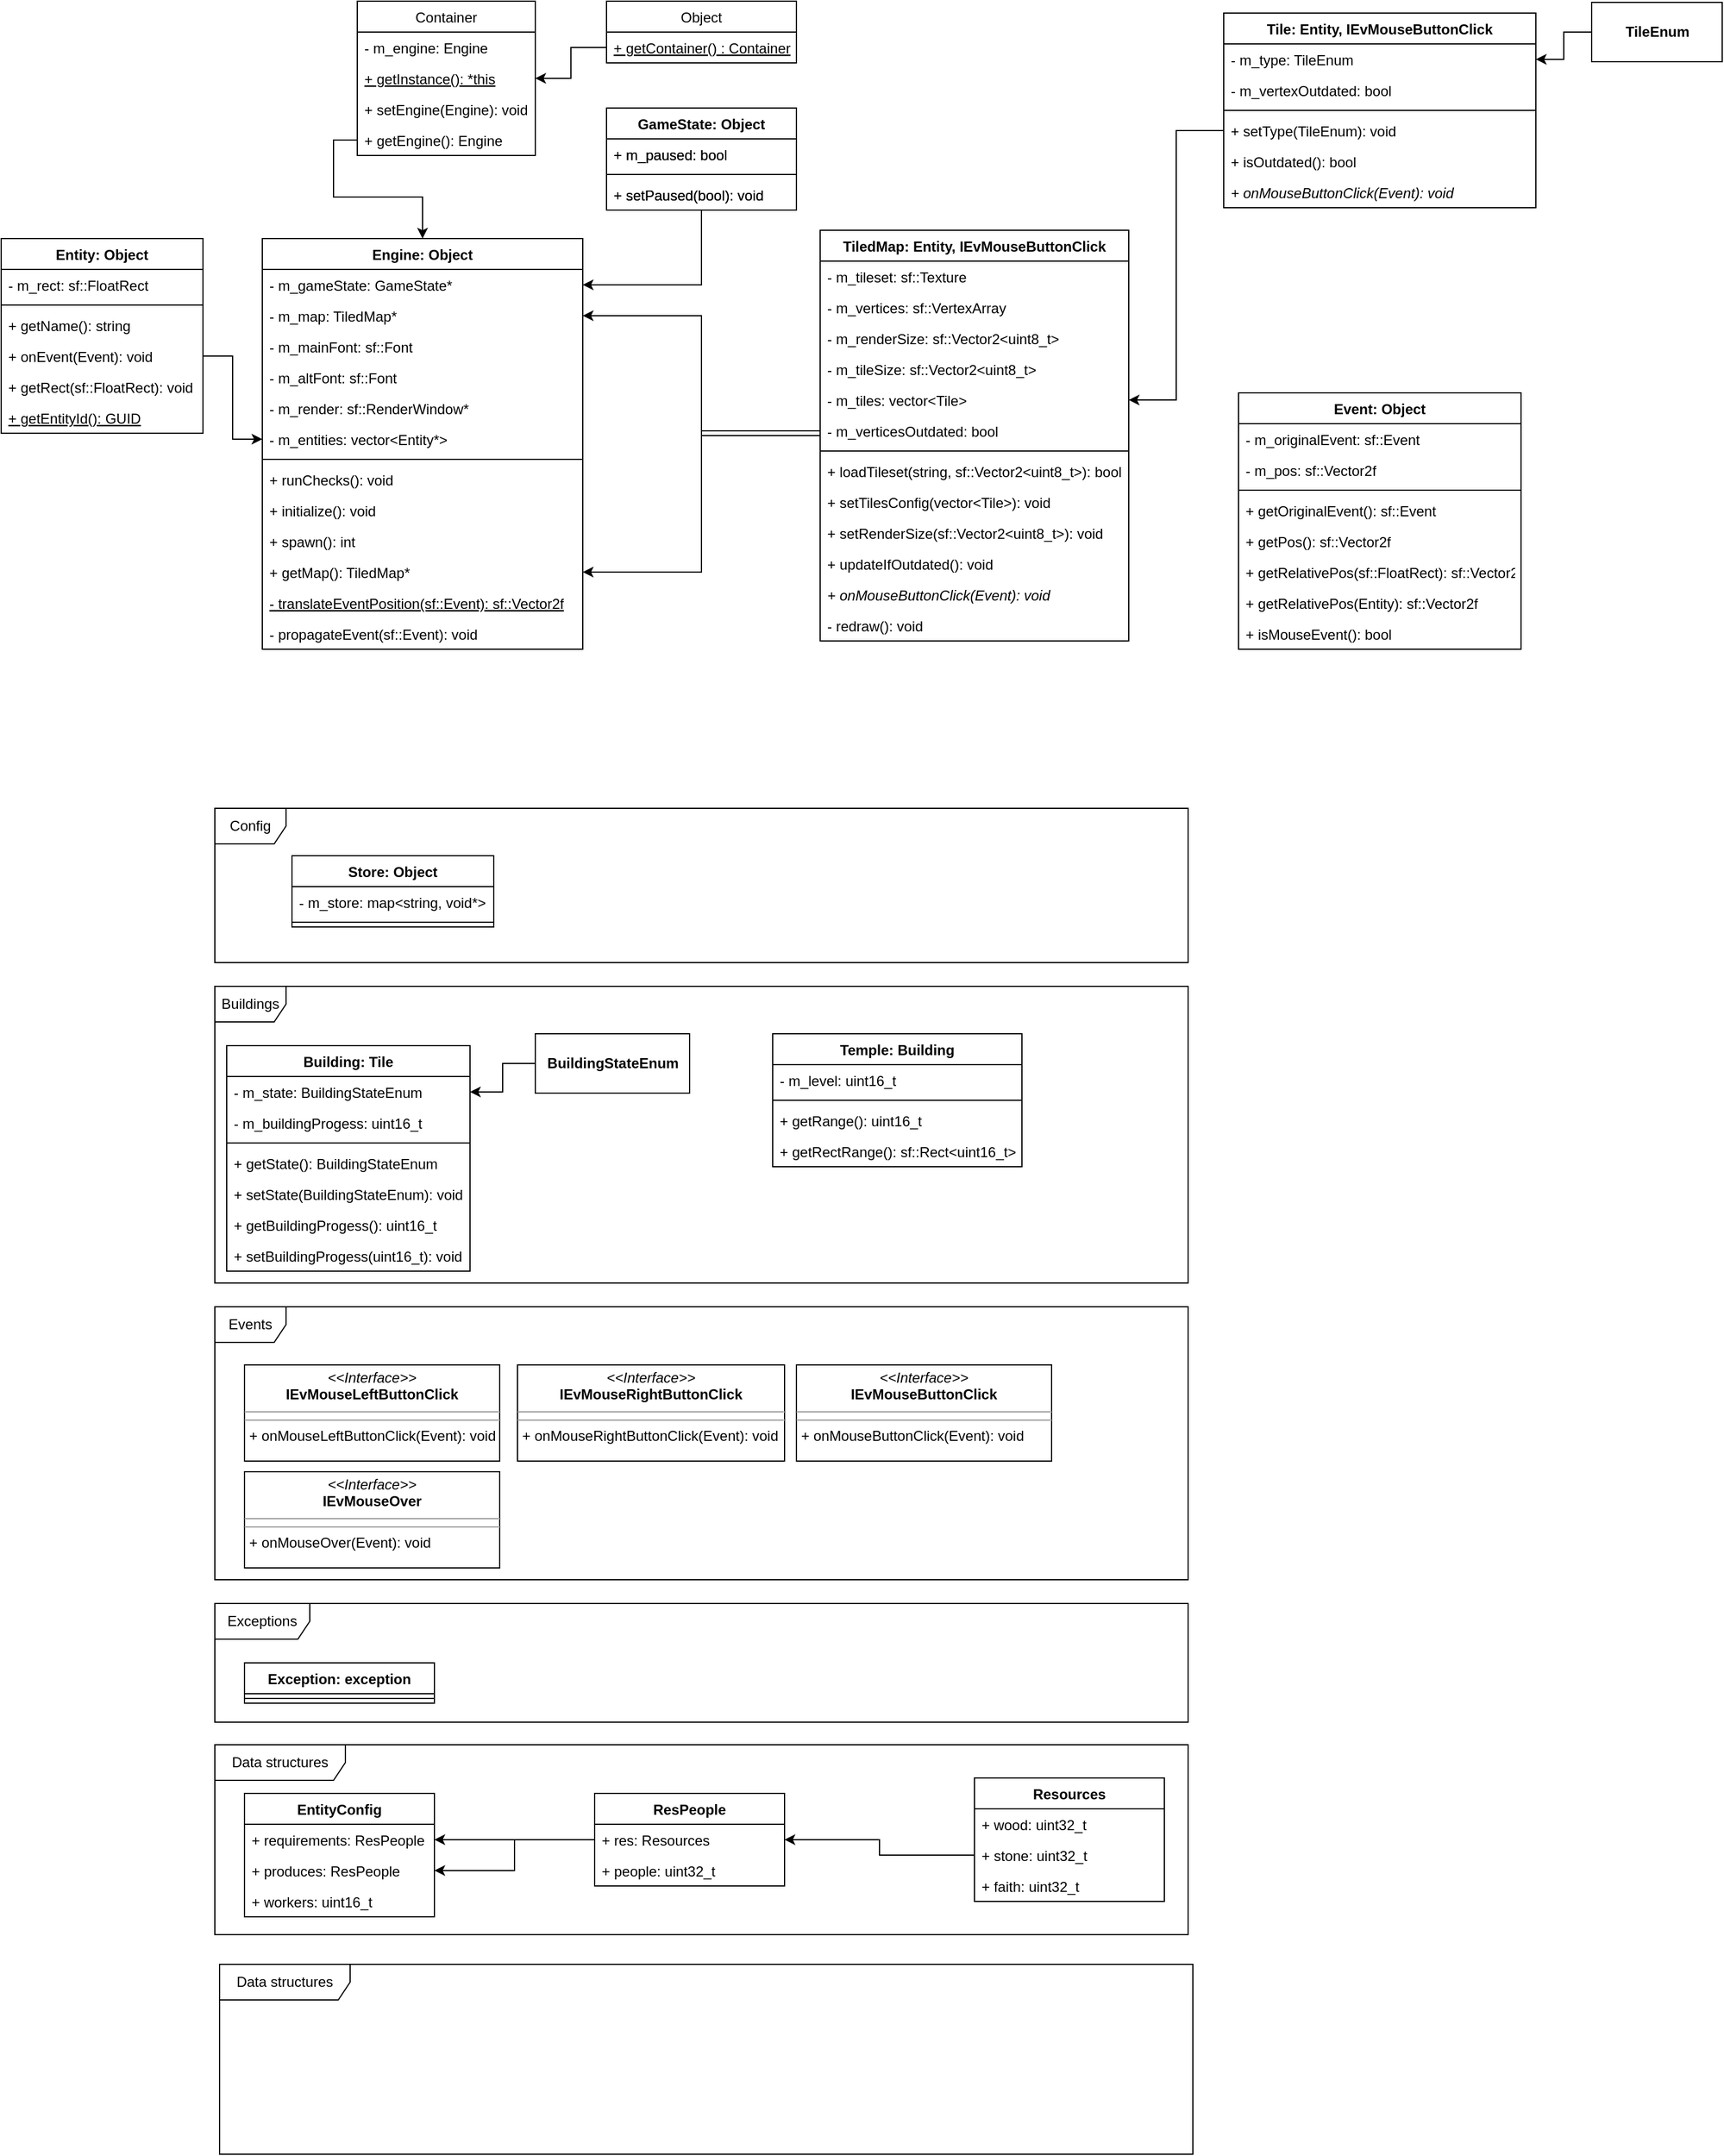 <mxfile version="13.0.1" type="github">
  <diagram id="be68WJlmNhID2xN9GZZJ" name="Page-1">
    <mxGraphModel dx="1832" dy="575" grid="1" gridSize="10" guides="1" tooltips="1" connect="1" arrows="1" fold="1" page="1" pageScale="1" pageWidth="827" pageHeight="1169" math="0" shadow="0">
      <root>
        <mxCell id="QJHLIfY952PUfhF2oaxG-0" />
        <mxCell id="QJHLIfY952PUfhF2oaxG-1" parent="QJHLIfY952PUfhF2oaxG-0" />
        <mxCell id="mEMcGIEEyHtBo-22ZitF-0" value="Object" style="swimlane;fontStyle=0;childLayout=stackLayout;horizontal=1;startSize=26;fillColor=none;horizontalStack=0;resizeParent=1;resizeParentMax=0;resizeLast=0;collapsible=1;marginBottom=0;" vertex="1" parent="QJHLIfY952PUfhF2oaxG-1">
          <mxGeometry x="330" y="20" width="160" height="52" as="geometry" />
        </mxCell>
        <mxCell id="mEMcGIEEyHtBo-22ZitF-1" value="+ getContainer() : Container" style="text;strokeColor=none;fillColor=none;align=left;verticalAlign=top;spacingLeft=4;spacingRight=4;overflow=hidden;rotatable=0;points=[[0,0.5],[1,0.5]];portConstraint=eastwest;fontStyle=4" vertex="1" parent="mEMcGIEEyHtBo-22ZitF-0">
          <mxGeometry y="26" width="160" height="26" as="geometry" />
        </mxCell>
        <mxCell id="mEMcGIEEyHtBo-22ZitF-5" value="Container" style="swimlane;fontStyle=0;childLayout=stackLayout;horizontal=1;startSize=26;fillColor=none;horizontalStack=0;resizeParent=1;resizeParentMax=0;resizeLast=0;collapsible=1;marginBottom=0;" vertex="1" parent="QJHLIfY952PUfhF2oaxG-1">
          <mxGeometry x="120" y="20" width="150" height="130" as="geometry" />
        </mxCell>
        <mxCell id="mEMcGIEEyHtBo-22ZitF-8" value="- m_engine: Engine" style="text;strokeColor=none;fillColor=none;align=left;verticalAlign=top;spacingLeft=4;spacingRight=4;overflow=hidden;rotatable=0;points=[[0,0.5],[1,0.5]];portConstraint=eastwest;" vertex="1" parent="mEMcGIEEyHtBo-22ZitF-5">
          <mxGeometry y="26" width="150" height="26" as="geometry" />
        </mxCell>
        <mxCell id="mEMcGIEEyHtBo-22ZitF-6" value="+ getInstance(): *this" style="text;strokeColor=none;fillColor=none;align=left;verticalAlign=top;spacingLeft=4;spacingRight=4;overflow=hidden;rotatable=0;points=[[0,0.5],[1,0.5]];portConstraint=eastwest;fontStyle=4" vertex="1" parent="mEMcGIEEyHtBo-22ZitF-5">
          <mxGeometry y="52" width="150" height="26" as="geometry" />
        </mxCell>
        <mxCell id="mEMcGIEEyHtBo-22ZitF-11" value="+ setEngine(Engine): void" style="text;strokeColor=none;fillColor=none;align=left;verticalAlign=top;spacingLeft=4;spacingRight=4;overflow=hidden;rotatable=0;points=[[0,0.5],[1,0.5]];portConstraint=eastwest;" vertex="1" parent="mEMcGIEEyHtBo-22ZitF-5">
          <mxGeometry y="78" width="150" height="26" as="geometry" />
        </mxCell>
        <mxCell id="mEMcGIEEyHtBo-22ZitF-12" value="+ getEngine(): Engine" style="text;strokeColor=none;fillColor=none;align=left;verticalAlign=top;spacingLeft=4;spacingRight=4;overflow=hidden;rotatable=0;points=[[0,0.5],[1,0.5]];portConstraint=eastwest;" vertex="1" parent="mEMcGIEEyHtBo-22ZitF-5">
          <mxGeometry y="104" width="150" height="26" as="geometry" />
        </mxCell>
        <mxCell id="mEMcGIEEyHtBo-22ZitF-15" style="edgeStyle=orthogonalEdgeStyle;rounded=0;orthogonalLoop=1;jettySize=auto;html=1;" edge="1" parent="QJHLIfY952PUfhF2oaxG-1" source="mEMcGIEEyHtBo-22ZitF-1" target="mEMcGIEEyHtBo-22ZitF-5">
          <mxGeometry relative="1" as="geometry" />
        </mxCell>
        <mxCell id="mEMcGIEEyHtBo-22ZitF-20" value="Engine: Object&#xa;" style="swimlane;fontStyle=1;align=center;verticalAlign=top;childLayout=stackLayout;horizontal=1;startSize=26;horizontalStack=0;resizeParent=1;resizeParentMax=0;resizeLast=0;collapsible=1;marginBottom=0;" vertex="1" parent="QJHLIfY952PUfhF2oaxG-1">
          <mxGeometry x="40" y="220" width="270" height="346" as="geometry">
            <mxRectangle x="40" y="220" width="120" height="26" as="alternateBounds" />
          </mxGeometry>
        </mxCell>
        <mxCell id="mEMcGIEEyHtBo-22ZitF-21" value="- m_gameState: GameState*" style="text;strokeColor=none;fillColor=none;align=left;verticalAlign=top;spacingLeft=4;spacingRight=4;overflow=hidden;rotatable=0;points=[[0,0.5],[1,0.5]];portConstraint=eastwest;" vertex="1" parent="mEMcGIEEyHtBo-22ZitF-20">
          <mxGeometry y="26" width="270" height="26" as="geometry" />
        </mxCell>
        <mxCell id="mEMcGIEEyHtBo-22ZitF-24" value="- m_map: TiledMap*" style="text;strokeColor=none;fillColor=none;align=left;verticalAlign=top;spacingLeft=4;spacingRight=4;overflow=hidden;rotatable=0;points=[[0,0.5],[1,0.5]];portConstraint=eastwest;" vertex="1" parent="mEMcGIEEyHtBo-22ZitF-20">
          <mxGeometry y="52" width="270" height="26" as="geometry" />
        </mxCell>
        <mxCell id="mEMcGIEEyHtBo-22ZitF-25" value="- m_mainFont: sf::Font" style="text;strokeColor=none;fillColor=none;align=left;verticalAlign=top;spacingLeft=4;spacingRight=4;overflow=hidden;rotatable=0;points=[[0,0.5],[1,0.5]];portConstraint=eastwest;" vertex="1" parent="mEMcGIEEyHtBo-22ZitF-20">
          <mxGeometry y="78" width="270" height="26" as="geometry" />
        </mxCell>
        <mxCell id="mEMcGIEEyHtBo-22ZitF-27" value="- m_altFont: sf::Font" style="text;strokeColor=none;fillColor=none;align=left;verticalAlign=top;spacingLeft=4;spacingRight=4;overflow=hidden;rotatable=0;points=[[0,0.5],[1,0.5]];portConstraint=eastwest;" vertex="1" parent="mEMcGIEEyHtBo-22ZitF-20">
          <mxGeometry y="104" width="270" height="26" as="geometry" />
        </mxCell>
        <mxCell id="mEMcGIEEyHtBo-22ZitF-26" value="- m_render: sf::RenderWindow*" style="text;strokeColor=none;fillColor=none;align=left;verticalAlign=top;spacingLeft=4;spacingRight=4;overflow=hidden;rotatable=0;points=[[0,0.5],[1,0.5]];portConstraint=eastwest;" vertex="1" parent="mEMcGIEEyHtBo-22ZitF-20">
          <mxGeometry y="130" width="270" height="26" as="geometry" />
        </mxCell>
        <mxCell id="mEMcGIEEyHtBo-22ZitF-28" value="- m_entities: vector&lt;Entity*&gt;" style="text;strokeColor=none;fillColor=none;align=left;verticalAlign=top;spacingLeft=4;spacingRight=4;overflow=hidden;rotatable=0;points=[[0,0.5],[1,0.5]];portConstraint=eastwest;" vertex="1" parent="mEMcGIEEyHtBo-22ZitF-20">
          <mxGeometry y="156" width="270" height="26" as="geometry" />
        </mxCell>
        <mxCell id="mEMcGIEEyHtBo-22ZitF-22" value="" style="line;strokeWidth=1;fillColor=none;align=left;verticalAlign=middle;spacingTop=-1;spacingLeft=3;spacingRight=3;rotatable=0;labelPosition=right;points=[];portConstraint=eastwest;" vertex="1" parent="mEMcGIEEyHtBo-22ZitF-20">
          <mxGeometry y="182" width="270" height="8" as="geometry" />
        </mxCell>
        <mxCell id="mEMcGIEEyHtBo-22ZitF-23" value="+ runChecks(): void" style="text;strokeColor=none;fillColor=none;align=left;verticalAlign=top;spacingLeft=4;spacingRight=4;overflow=hidden;rotatable=0;points=[[0,0.5],[1,0.5]];portConstraint=eastwest;" vertex="1" parent="mEMcGIEEyHtBo-22ZitF-20">
          <mxGeometry y="190" width="270" height="26" as="geometry" />
        </mxCell>
        <mxCell id="mEMcGIEEyHtBo-22ZitF-29" value="+ initialize(): void" style="text;strokeColor=none;fillColor=none;align=left;verticalAlign=top;spacingLeft=4;spacingRight=4;overflow=hidden;rotatable=0;points=[[0,0.5],[1,0.5]];portConstraint=eastwest;" vertex="1" parent="mEMcGIEEyHtBo-22ZitF-20">
          <mxGeometry y="216" width="270" height="26" as="geometry" />
        </mxCell>
        <mxCell id="mEMcGIEEyHtBo-22ZitF-30" value="+ spawn(): int" style="text;strokeColor=none;fillColor=none;align=left;verticalAlign=top;spacingLeft=4;spacingRight=4;overflow=hidden;rotatable=0;points=[[0,0.5],[1,0.5]];portConstraint=eastwest;" vertex="1" parent="mEMcGIEEyHtBo-22ZitF-20">
          <mxGeometry y="242" width="270" height="26" as="geometry" />
        </mxCell>
        <mxCell id="mEMcGIEEyHtBo-22ZitF-31" value="+ getMap(): TiledMap*" style="text;strokeColor=none;fillColor=none;align=left;verticalAlign=top;spacingLeft=4;spacingRight=4;overflow=hidden;rotatable=0;points=[[0,0.5],[1,0.5]];portConstraint=eastwest;" vertex="1" parent="mEMcGIEEyHtBo-22ZitF-20">
          <mxGeometry y="268" width="270" height="26" as="geometry" />
        </mxCell>
        <mxCell id="mEMcGIEEyHtBo-22ZitF-33" value="- translateEventPosition(sf::Event): sf::Vector2f" style="text;strokeColor=none;fillColor=none;align=left;verticalAlign=top;spacingLeft=4;spacingRight=4;overflow=hidden;rotatable=0;points=[[0,0.5],[1,0.5]];portConstraint=eastwest;fontStyle=4" vertex="1" parent="mEMcGIEEyHtBo-22ZitF-20">
          <mxGeometry y="294" width="270" height="26" as="geometry" />
        </mxCell>
        <mxCell id="mEMcGIEEyHtBo-22ZitF-32" value="- propagateEvent(sf::Event): void" style="text;strokeColor=none;fillColor=none;align=left;verticalAlign=top;spacingLeft=4;spacingRight=4;overflow=hidden;rotatable=0;points=[[0,0.5],[1,0.5]];portConstraint=eastwest;" vertex="1" parent="mEMcGIEEyHtBo-22ZitF-20">
          <mxGeometry y="320" width="270" height="26" as="geometry" />
        </mxCell>
        <mxCell id="mEMcGIEEyHtBo-22ZitF-35" style="edgeStyle=orthogonalEdgeStyle;rounded=0;orthogonalLoop=1;jettySize=auto;html=1;" edge="1" parent="QJHLIfY952PUfhF2oaxG-1" source="mEMcGIEEyHtBo-22ZitF-12" target="mEMcGIEEyHtBo-22ZitF-20">
          <mxGeometry relative="1" as="geometry" />
        </mxCell>
        <mxCell id="mEMcGIEEyHtBo-22ZitF-41" style="edgeStyle=orthogonalEdgeStyle;rounded=0;orthogonalLoop=1;jettySize=auto;html=1;" edge="1" parent="QJHLIfY952PUfhF2oaxG-1" source="mEMcGIEEyHtBo-22ZitF-37" target="mEMcGIEEyHtBo-22ZitF-21">
          <mxGeometry relative="1" as="geometry" />
        </mxCell>
        <mxCell id="mEMcGIEEyHtBo-22ZitF-37" value="GameState: Object" style="swimlane;fontStyle=1;align=center;verticalAlign=top;childLayout=stackLayout;horizontal=1;startSize=26;horizontalStack=0;resizeParent=1;resizeParentMax=0;resizeLast=0;collapsible=1;marginBottom=0;" vertex="1" parent="QJHLIfY952PUfhF2oaxG-1">
          <mxGeometry x="330" y="110" width="160" height="86" as="geometry" />
        </mxCell>
        <mxCell id="mEMcGIEEyHtBo-22ZitF-38" value="+ m_paused: bool" style="text;strokeColor=none;fillColor=none;align=left;verticalAlign=top;spacingLeft=4;spacingRight=4;overflow=hidden;rotatable=0;points=[[0,0.5],[1,0.5]];portConstraint=eastwest;" vertex="1" parent="mEMcGIEEyHtBo-22ZitF-37">
          <mxGeometry y="26" width="160" height="26" as="geometry" />
        </mxCell>
        <mxCell id="mEMcGIEEyHtBo-22ZitF-39" value="" style="line;strokeWidth=1;fillColor=none;align=left;verticalAlign=middle;spacingTop=-1;spacingLeft=3;spacingRight=3;rotatable=0;labelPosition=right;points=[];portConstraint=eastwest;" vertex="1" parent="mEMcGIEEyHtBo-22ZitF-37">
          <mxGeometry y="52" width="160" height="8" as="geometry" />
        </mxCell>
        <mxCell id="mEMcGIEEyHtBo-22ZitF-40" value="+ setPaused(bool): void" style="text;strokeColor=none;fillColor=none;align=left;verticalAlign=top;spacingLeft=4;spacingRight=4;overflow=hidden;rotatable=0;points=[[0,0.5],[1,0.5]];portConstraint=eastwest;" vertex="1" parent="mEMcGIEEyHtBo-22ZitF-37">
          <mxGeometry y="60" width="160" height="26" as="geometry" />
        </mxCell>
        <mxCell id="mEMcGIEEyHtBo-22ZitF-63" style="edgeStyle=orthogonalEdgeStyle;rounded=0;orthogonalLoop=1;jettySize=auto;html=1;" edge="1" parent="QJHLIfY952PUfhF2oaxG-1" source="mEMcGIEEyHtBo-22ZitF-46" target="mEMcGIEEyHtBo-22ZitF-24">
          <mxGeometry relative="1" as="geometry" />
        </mxCell>
        <mxCell id="mEMcGIEEyHtBo-22ZitF-46" value="TiledMap: Entity, IEvMouseButtonClick" style="swimlane;fontStyle=1;align=center;verticalAlign=top;childLayout=stackLayout;horizontal=1;startSize=26;horizontalStack=0;resizeParent=1;resizeParentMax=0;resizeLast=0;collapsible=1;marginBottom=0;" vertex="1" parent="QJHLIfY952PUfhF2oaxG-1">
          <mxGeometry x="510" y="213" width="260" height="346" as="geometry" />
        </mxCell>
        <mxCell id="mEMcGIEEyHtBo-22ZitF-47" value="- m_tileset: sf::Texture" style="text;strokeColor=none;fillColor=none;align=left;verticalAlign=top;spacingLeft=4;spacingRight=4;overflow=hidden;rotatable=0;points=[[0,0.5],[1,0.5]];portConstraint=eastwest;" vertex="1" parent="mEMcGIEEyHtBo-22ZitF-46">
          <mxGeometry y="26" width="260" height="26" as="geometry" />
        </mxCell>
        <mxCell id="mEMcGIEEyHtBo-22ZitF-50" value="- m_vertices: sf::VertexArray" style="text;strokeColor=none;fillColor=none;align=left;verticalAlign=top;spacingLeft=4;spacingRight=4;overflow=hidden;rotatable=0;points=[[0,0.5],[1,0.5]];portConstraint=eastwest;" vertex="1" parent="mEMcGIEEyHtBo-22ZitF-46">
          <mxGeometry y="52" width="260" height="26" as="geometry" />
        </mxCell>
        <mxCell id="mEMcGIEEyHtBo-22ZitF-51" value="- m_renderSize: sf::Vector2&lt;uint8_t&gt;" style="text;strokeColor=none;fillColor=none;align=left;verticalAlign=top;spacingLeft=4;spacingRight=4;overflow=hidden;rotatable=0;points=[[0,0.5],[1,0.5]];portConstraint=eastwest;" vertex="1" parent="mEMcGIEEyHtBo-22ZitF-46">
          <mxGeometry y="78" width="260" height="26" as="geometry" />
        </mxCell>
        <mxCell id="mEMcGIEEyHtBo-22ZitF-52" value="- m_tileSize: sf::Vector2&lt;uint8_t&gt;" style="text;strokeColor=none;fillColor=none;align=left;verticalAlign=top;spacingLeft=4;spacingRight=4;overflow=hidden;rotatable=0;points=[[0,0.5],[1,0.5]];portConstraint=eastwest;" vertex="1" parent="mEMcGIEEyHtBo-22ZitF-46">
          <mxGeometry y="104" width="260" height="26" as="geometry" />
        </mxCell>
        <mxCell id="mEMcGIEEyHtBo-22ZitF-53" value="- m_tiles: vector&lt;Tile&gt;" style="text;strokeColor=none;fillColor=none;align=left;verticalAlign=top;spacingLeft=4;spacingRight=4;overflow=hidden;rotatable=0;points=[[0,0.5],[1,0.5]];portConstraint=eastwest;" vertex="1" parent="mEMcGIEEyHtBo-22ZitF-46">
          <mxGeometry y="130" width="260" height="26" as="geometry" />
        </mxCell>
        <mxCell id="mEMcGIEEyHtBo-22ZitF-54" value="- m_verticesOutdated: bool" style="text;strokeColor=none;fillColor=none;align=left;verticalAlign=top;spacingLeft=4;spacingRight=4;overflow=hidden;rotatable=0;points=[[0,0.5],[1,0.5]];portConstraint=eastwest;" vertex="1" parent="mEMcGIEEyHtBo-22ZitF-46">
          <mxGeometry y="156" width="260" height="26" as="geometry" />
        </mxCell>
        <mxCell id="mEMcGIEEyHtBo-22ZitF-48" value="" style="line;strokeWidth=1;fillColor=none;align=left;verticalAlign=middle;spacingTop=-1;spacingLeft=3;spacingRight=3;rotatable=0;labelPosition=right;points=[];portConstraint=eastwest;" vertex="1" parent="mEMcGIEEyHtBo-22ZitF-46">
          <mxGeometry y="182" width="260" height="8" as="geometry" />
        </mxCell>
        <mxCell id="mEMcGIEEyHtBo-22ZitF-49" value="+ loadTileset(string, sf::Vector2&lt;uint8_t&gt;): bool " style="text;strokeColor=none;fillColor=none;align=left;verticalAlign=top;spacingLeft=4;spacingRight=4;overflow=hidden;rotatable=0;points=[[0,0.5],[1,0.5]];portConstraint=eastwest;" vertex="1" parent="mEMcGIEEyHtBo-22ZitF-46">
          <mxGeometry y="190" width="260" height="26" as="geometry" />
        </mxCell>
        <mxCell id="mEMcGIEEyHtBo-22ZitF-55" value="+ setTilesConfig(vector&lt;Tile&gt;): void" style="text;strokeColor=none;fillColor=none;align=left;verticalAlign=top;spacingLeft=4;spacingRight=4;overflow=hidden;rotatable=0;points=[[0,0.5],[1,0.5]];portConstraint=eastwest;" vertex="1" parent="mEMcGIEEyHtBo-22ZitF-46">
          <mxGeometry y="216" width="260" height="26" as="geometry" />
        </mxCell>
        <mxCell id="mEMcGIEEyHtBo-22ZitF-56" value="+ setRenderSize(sf::Vector2&lt;uint8_t&gt;): void" style="text;strokeColor=none;fillColor=none;align=left;verticalAlign=top;spacingLeft=4;spacingRight=4;overflow=hidden;rotatable=0;points=[[0,0.5],[1,0.5]];portConstraint=eastwest;" vertex="1" parent="mEMcGIEEyHtBo-22ZitF-46">
          <mxGeometry y="242" width="260" height="26" as="geometry" />
        </mxCell>
        <mxCell id="mEMcGIEEyHtBo-22ZitF-57" value="+ updateIfOutdated(): void" style="text;strokeColor=none;fillColor=none;align=left;verticalAlign=top;spacingLeft=4;spacingRight=4;overflow=hidden;rotatable=0;points=[[0,0.5],[1,0.5]];portConstraint=eastwest;" vertex="1" parent="mEMcGIEEyHtBo-22ZitF-46">
          <mxGeometry y="268" width="260" height="26" as="geometry" />
        </mxCell>
        <mxCell id="mEMcGIEEyHtBo-22ZitF-60" value="+ onMouseButtonClick(Event): void" style="text;strokeColor=none;fillColor=none;align=left;verticalAlign=top;spacingLeft=4;spacingRight=4;overflow=hidden;rotatable=0;points=[[0,0.5],[1,0.5]];portConstraint=eastwest;fontStyle=2" vertex="1" parent="mEMcGIEEyHtBo-22ZitF-46">
          <mxGeometry y="294" width="260" height="26" as="geometry" />
        </mxCell>
        <mxCell id="mEMcGIEEyHtBo-22ZitF-61" value="- redraw(): void" style="text;strokeColor=none;fillColor=none;align=left;verticalAlign=top;spacingLeft=4;spacingRight=4;overflow=hidden;rotatable=0;points=[[0,0.5],[1,0.5]];portConstraint=eastwest;" vertex="1" parent="mEMcGIEEyHtBo-22ZitF-46">
          <mxGeometry y="320" width="260" height="26" as="geometry" />
        </mxCell>
        <mxCell id="mEMcGIEEyHtBo-22ZitF-64" value="Entity: Object" style="swimlane;fontStyle=1;align=center;verticalAlign=top;childLayout=stackLayout;horizontal=1;startSize=26;horizontalStack=0;resizeParent=1;resizeParentMax=0;resizeLast=0;collapsible=1;marginBottom=0;" vertex="1" parent="QJHLIfY952PUfhF2oaxG-1">
          <mxGeometry x="-180" y="220" width="170" height="164" as="geometry" />
        </mxCell>
        <mxCell id="mEMcGIEEyHtBo-22ZitF-65" value="- m_rect: sf::FloatRect" style="text;strokeColor=none;fillColor=none;align=left;verticalAlign=top;spacingLeft=4;spacingRight=4;overflow=hidden;rotatable=0;points=[[0,0.5],[1,0.5]];portConstraint=eastwest;" vertex="1" parent="mEMcGIEEyHtBo-22ZitF-64">
          <mxGeometry y="26" width="170" height="26" as="geometry" />
        </mxCell>
        <mxCell id="mEMcGIEEyHtBo-22ZitF-66" value="" style="line;strokeWidth=1;fillColor=none;align=left;verticalAlign=middle;spacingTop=-1;spacingLeft=3;spacingRight=3;rotatable=0;labelPosition=right;points=[];portConstraint=eastwest;" vertex="1" parent="mEMcGIEEyHtBo-22ZitF-64">
          <mxGeometry y="52" width="170" height="8" as="geometry" />
        </mxCell>
        <mxCell id="mEMcGIEEyHtBo-22ZitF-67" value="+ getName(): string" style="text;strokeColor=none;fillColor=none;align=left;verticalAlign=top;spacingLeft=4;spacingRight=4;overflow=hidden;rotatable=0;points=[[0,0.5],[1,0.5]];portConstraint=eastwest;" vertex="1" parent="mEMcGIEEyHtBo-22ZitF-64">
          <mxGeometry y="60" width="170" height="26" as="geometry" />
        </mxCell>
        <mxCell id="mEMcGIEEyHtBo-22ZitF-68" value="+ onEvent(Event): void" style="text;strokeColor=none;fillColor=none;align=left;verticalAlign=top;spacingLeft=4;spacingRight=4;overflow=hidden;rotatable=0;points=[[0,0.5],[1,0.5]];portConstraint=eastwest;" vertex="1" parent="mEMcGIEEyHtBo-22ZitF-64">
          <mxGeometry y="86" width="170" height="26" as="geometry" />
        </mxCell>
        <mxCell id="mEMcGIEEyHtBo-22ZitF-69" value="+ getRect(sf::FloatRect): void" style="text;strokeColor=none;fillColor=none;align=left;verticalAlign=top;spacingLeft=4;spacingRight=4;overflow=hidden;rotatable=0;points=[[0,0.5],[1,0.5]];portConstraint=eastwest;" vertex="1" parent="mEMcGIEEyHtBo-22ZitF-64">
          <mxGeometry y="112" width="170" height="26" as="geometry" />
        </mxCell>
        <mxCell id="mEMcGIEEyHtBo-22ZitF-70" value="+ getEntityId(): GUID" style="text;strokeColor=none;fillColor=none;align=left;verticalAlign=top;spacingLeft=4;spacingRight=4;overflow=hidden;rotatable=0;points=[[0,0.5],[1,0.5]];portConstraint=eastwest;fontStyle=4" vertex="1" parent="mEMcGIEEyHtBo-22ZitF-64">
          <mxGeometry y="138" width="170" height="26" as="geometry" />
        </mxCell>
        <mxCell id="mEMcGIEEyHtBo-22ZitF-72" style="edgeStyle=orthogonalEdgeStyle;rounded=0;orthogonalLoop=1;jettySize=auto;html=1;" edge="1" parent="QJHLIfY952PUfhF2oaxG-1" source="mEMcGIEEyHtBo-22ZitF-68" target="mEMcGIEEyHtBo-22ZitF-28">
          <mxGeometry relative="1" as="geometry" />
        </mxCell>
        <mxCell id="mEMcGIEEyHtBo-22ZitF-73" style="edgeStyle=orthogonalEdgeStyle;rounded=0;orthogonalLoop=1;jettySize=auto;html=1;" edge="1" parent="QJHLIfY952PUfhF2oaxG-1" source="mEMcGIEEyHtBo-22ZitF-54" target="mEMcGIEEyHtBo-22ZitF-31">
          <mxGeometry relative="1" as="geometry" />
        </mxCell>
        <mxCell id="mEMcGIEEyHtBo-22ZitF-92" style="edgeStyle=orthogonalEdgeStyle;rounded=0;orthogonalLoop=1;jettySize=auto;html=1;" edge="1" parent="QJHLIfY952PUfhF2oaxG-1" source="mEMcGIEEyHtBo-22ZitF-77" target="mEMcGIEEyHtBo-22ZitF-53">
          <mxGeometry relative="1" as="geometry" />
        </mxCell>
        <mxCell id="mEMcGIEEyHtBo-22ZitF-74" value="Tile: Entity, IEvMouseButtonClick" style="swimlane;fontStyle=1;align=center;verticalAlign=top;childLayout=stackLayout;horizontal=1;startSize=26;horizontalStack=0;resizeParent=1;resizeParentMax=0;resizeLast=0;collapsible=1;marginBottom=0;" vertex="1" parent="QJHLIfY952PUfhF2oaxG-1">
          <mxGeometry x="850" y="30" width="263" height="164" as="geometry" />
        </mxCell>
        <mxCell id="mEMcGIEEyHtBo-22ZitF-75" value="- m_type: TileEnum" style="text;strokeColor=none;fillColor=none;align=left;verticalAlign=top;spacingLeft=4;spacingRight=4;overflow=hidden;rotatable=0;points=[[0,0.5],[1,0.5]];portConstraint=eastwest;" vertex="1" parent="mEMcGIEEyHtBo-22ZitF-74">
          <mxGeometry y="26" width="263" height="26" as="geometry" />
        </mxCell>
        <mxCell id="mEMcGIEEyHtBo-22ZitF-78" value="- m_vertexOutdated: bool" style="text;strokeColor=none;fillColor=none;align=left;verticalAlign=top;spacingLeft=4;spacingRight=4;overflow=hidden;rotatable=0;points=[[0,0.5],[1,0.5]];portConstraint=eastwest;" vertex="1" parent="mEMcGIEEyHtBo-22ZitF-74">
          <mxGeometry y="52" width="263" height="26" as="geometry" />
        </mxCell>
        <mxCell id="mEMcGIEEyHtBo-22ZitF-76" value="" style="line;strokeWidth=1;fillColor=none;align=left;verticalAlign=middle;spacingTop=-1;spacingLeft=3;spacingRight=3;rotatable=0;labelPosition=right;points=[];portConstraint=eastwest;" vertex="1" parent="mEMcGIEEyHtBo-22ZitF-74">
          <mxGeometry y="78" width="263" height="8" as="geometry" />
        </mxCell>
        <mxCell id="mEMcGIEEyHtBo-22ZitF-77" value="+ setType(TileEnum): void" style="text;strokeColor=none;fillColor=none;align=left;verticalAlign=top;spacingLeft=4;spacingRight=4;overflow=hidden;rotatable=0;points=[[0,0.5],[1,0.5]];portConstraint=eastwest;" vertex="1" parent="mEMcGIEEyHtBo-22ZitF-74">
          <mxGeometry y="86" width="263" height="26" as="geometry" />
        </mxCell>
        <mxCell id="mEMcGIEEyHtBo-22ZitF-79" value="+ isOutdated(): bool" style="text;strokeColor=none;fillColor=none;align=left;verticalAlign=top;spacingLeft=4;spacingRight=4;overflow=hidden;rotatable=0;points=[[0,0.5],[1,0.5]];portConstraint=eastwest;" vertex="1" parent="mEMcGIEEyHtBo-22ZitF-74">
          <mxGeometry y="112" width="263" height="26" as="geometry" />
        </mxCell>
        <mxCell id="mEMcGIEEyHtBo-22ZitF-80" value="+ onMouseButtonClick(Event): void" style="text;strokeColor=none;fillColor=none;align=left;verticalAlign=top;spacingLeft=4;spacingRight=4;overflow=hidden;rotatable=0;points=[[0,0.5],[1,0.5]];portConstraint=eastwest;fontStyle=2" vertex="1" parent="mEMcGIEEyHtBo-22ZitF-74">
          <mxGeometry y="138" width="263" height="26" as="geometry" />
        </mxCell>
        <mxCell id="mEMcGIEEyHtBo-22ZitF-113" style="edgeStyle=orthogonalEdgeStyle;rounded=0;orthogonalLoop=1;jettySize=auto;html=1;" edge="1" parent="QJHLIfY952PUfhF2oaxG-1" source="mEMcGIEEyHtBo-22ZitF-112" target="mEMcGIEEyHtBo-22ZitF-75">
          <mxGeometry relative="1" as="geometry" />
        </mxCell>
        <mxCell id="mEMcGIEEyHtBo-22ZitF-112" value="&lt;b&gt;TileEnum&lt;/b&gt;" style="html=1;" vertex="1" parent="QJHLIfY952PUfhF2oaxG-1">
          <mxGeometry x="1160" y="21" width="110" height="50" as="geometry" />
        </mxCell>
        <mxCell id="mEMcGIEEyHtBo-22ZitF-93" value="Event: Object" style="swimlane;fontStyle=1;align=center;verticalAlign=top;childLayout=stackLayout;horizontal=1;startSize=26;horizontalStack=0;resizeParent=1;resizeParentMax=0;resizeLast=0;collapsible=1;marginBottom=0;" vertex="1" parent="QJHLIfY952PUfhF2oaxG-1">
          <mxGeometry x="862.5" y="350" width="238" height="216" as="geometry" />
        </mxCell>
        <mxCell id="mEMcGIEEyHtBo-22ZitF-94" value="- m_originalEvent: sf::Event" style="text;strokeColor=none;fillColor=none;align=left;verticalAlign=top;spacingLeft=4;spacingRight=4;overflow=hidden;rotatable=0;points=[[0,0.5],[1,0.5]];portConstraint=eastwest;" vertex="1" parent="mEMcGIEEyHtBo-22ZitF-93">
          <mxGeometry y="26" width="238" height="26" as="geometry" />
        </mxCell>
        <mxCell id="mEMcGIEEyHtBo-22ZitF-97" value="- m_pos: sf::Vector2f" style="text;strokeColor=none;fillColor=none;align=left;verticalAlign=top;spacingLeft=4;spacingRight=4;overflow=hidden;rotatable=0;points=[[0,0.5],[1,0.5]];portConstraint=eastwest;" vertex="1" parent="mEMcGIEEyHtBo-22ZitF-93">
          <mxGeometry y="52" width="238" height="26" as="geometry" />
        </mxCell>
        <mxCell id="mEMcGIEEyHtBo-22ZitF-95" value="" style="line;strokeWidth=1;fillColor=none;align=left;verticalAlign=middle;spacingTop=-1;spacingLeft=3;spacingRight=3;rotatable=0;labelPosition=right;points=[];portConstraint=eastwest;" vertex="1" parent="mEMcGIEEyHtBo-22ZitF-93">
          <mxGeometry y="78" width="238" height="8" as="geometry" />
        </mxCell>
        <mxCell id="mEMcGIEEyHtBo-22ZitF-96" value="+ getOriginalEvent(): sf::Event" style="text;strokeColor=none;fillColor=none;align=left;verticalAlign=top;spacingLeft=4;spacingRight=4;overflow=hidden;rotatable=0;points=[[0,0.5],[1,0.5]];portConstraint=eastwest;" vertex="1" parent="mEMcGIEEyHtBo-22ZitF-93">
          <mxGeometry y="86" width="238" height="26" as="geometry" />
        </mxCell>
        <mxCell id="mEMcGIEEyHtBo-22ZitF-98" value="+ getPos(): sf::Vector2f" style="text;strokeColor=none;fillColor=none;align=left;verticalAlign=top;spacingLeft=4;spacingRight=4;overflow=hidden;rotatable=0;points=[[0,0.5],[1,0.5]];portConstraint=eastwest;" vertex="1" parent="mEMcGIEEyHtBo-22ZitF-93">
          <mxGeometry y="112" width="238" height="26" as="geometry" />
        </mxCell>
        <mxCell id="mEMcGIEEyHtBo-22ZitF-99" value="+ getRelativePos(sf::FloatRect): sf::Vector2f" style="text;strokeColor=none;fillColor=none;align=left;verticalAlign=top;spacingLeft=4;spacingRight=4;overflow=hidden;rotatable=0;points=[[0,0.5],[1,0.5]];portConstraint=eastwest;" vertex="1" parent="mEMcGIEEyHtBo-22ZitF-93">
          <mxGeometry y="138" width="238" height="26" as="geometry" />
        </mxCell>
        <mxCell id="mEMcGIEEyHtBo-22ZitF-100" value="+ getRelativePos(Entity): sf::Vector2f" style="text;strokeColor=none;fillColor=none;align=left;verticalAlign=top;spacingLeft=4;spacingRight=4;overflow=hidden;rotatable=0;points=[[0,0.5],[1,0.5]];portConstraint=eastwest;" vertex="1" parent="mEMcGIEEyHtBo-22ZitF-93">
          <mxGeometry y="164" width="238" height="26" as="geometry" />
        </mxCell>
        <mxCell id="mEMcGIEEyHtBo-22ZitF-101" value="+ isMouseEvent(): bool" style="text;strokeColor=none;fillColor=none;align=left;verticalAlign=top;spacingLeft=4;spacingRight=4;overflow=hidden;rotatable=0;points=[[0,0.5],[1,0.5]];portConstraint=eastwest;" vertex="1" parent="mEMcGIEEyHtBo-22ZitF-93">
          <mxGeometry y="190" width="238" height="26" as="geometry" />
        </mxCell>
        <mxCell id="mEMcGIEEyHtBo-22ZitF-115" value="GameState: Object" style="swimlane;fontStyle=1;align=center;verticalAlign=top;childLayout=stackLayout;horizontal=1;startSize=26;horizontalStack=0;resizeParent=1;resizeParentMax=0;resizeLast=0;collapsible=1;marginBottom=0;" vertex="1" parent="QJHLIfY952PUfhF2oaxG-1">
          <mxGeometry x="330" y="110" width="160" height="86" as="geometry" />
        </mxCell>
        <mxCell id="mEMcGIEEyHtBo-22ZitF-116" value="+ m_paused: bool" style="text;strokeColor=none;fillColor=none;align=left;verticalAlign=top;spacingLeft=4;spacingRight=4;overflow=hidden;rotatable=0;points=[[0,0.5],[1,0.5]];portConstraint=eastwest;" vertex="1" parent="mEMcGIEEyHtBo-22ZitF-115">
          <mxGeometry y="26" width="160" height="26" as="geometry" />
        </mxCell>
        <mxCell id="mEMcGIEEyHtBo-22ZitF-117" value="" style="line;strokeWidth=1;fillColor=none;align=left;verticalAlign=middle;spacingTop=-1;spacingLeft=3;spacingRight=3;rotatable=0;labelPosition=right;points=[];portConstraint=eastwest;" vertex="1" parent="mEMcGIEEyHtBo-22ZitF-115">
          <mxGeometry y="52" width="160" height="8" as="geometry" />
        </mxCell>
        <mxCell id="mEMcGIEEyHtBo-22ZitF-118" value="+ setPaused(bool): void" style="text;strokeColor=none;fillColor=none;align=left;verticalAlign=top;spacingLeft=4;spacingRight=4;overflow=hidden;rotatable=0;points=[[0,0.5],[1,0.5]];portConstraint=eastwest;" vertex="1" parent="mEMcGIEEyHtBo-22ZitF-115">
          <mxGeometry y="60" width="160" height="26" as="geometry" />
        </mxCell>
        <mxCell id="mEMcGIEEyHtBo-22ZitF-123" value="Config" style="shape=umlFrame;whiteSpace=wrap;html=1;" vertex="1" parent="QJHLIfY952PUfhF2oaxG-1">
          <mxGeometry y="700" width="820" height="130" as="geometry" />
        </mxCell>
        <mxCell id="mEMcGIEEyHtBo-22ZitF-124" value="Buildings" style="shape=umlFrame;whiteSpace=wrap;html=1;" vertex="1" parent="QJHLIfY952PUfhF2oaxG-1">
          <mxGeometry y="850" width="820" height="250" as="geometry" />
        </mxCell>
        <mxCell id="mEMcGIEEyHtBo-22ZitF-125" value="Building: Tile" style="swimlane;fontStyle=1;align=center;verticalAlign=top;childLayout=stackLayout;horizontal=1;startSize=26;horizontalStack=0;resizeParent=1;resizeParentMax=0;resizeLast=0;collapsible=1;marginBottom=0;" vertex="1" parent="QJHLIfY952PUfhF2oaxG-1">
          <mxGeometry x="10" y="900" width="205" height="190" as="geometry" />
        </mxCell>
        <mxCell id="mEMcGIEEyHtBo-22ZitF-126" value="- m_state: BuildingStateEnum" style="text;strokeColor=none;fillColor=none;align=left;verticalAlign=top;spacingLeft=4;spacingRight=4;overflow=hidden;rotatable=0;points=[[0,0.5],[1,0.5]];portConstraint=eastwest;" vertex="1" parent="mEMcGIEEyHtBo-22ZitF-125">
          <mxGeometry y="26" width="205" height="26" as="geometry" />
        </mxCell>
        <mxCell id="mEMcGIEEyHtBo-22ZitF-129" value="- m_buildingProgess: uint16_t" style="text;strokeColor=none;fillColor=none;align=left;verticalAlign=top;spacingLeft=4;spacingRight=4;overflow=hidden;rotatable=0;points=[[0,0.5],[1,0.5]];portConstraint=eastwest;" vertex="1" parent="mEMcGIEEyHtBo-22ZitF-125">
          <mxGeometry y="52" width="205" height="26" as="geometry" />
        </mxCell>
        <mxCell id="mEMcGIEEyHtBo-22ZitF-127" value="" style="line;strokeWidth=1;fillColor=none;align=left;verticalAlign=middle;spacingTop=-1;spacingLeft=3;spacingRight=3;rotatable=0;labelPosition=right;points=[];portConstraint=eastwest;" vertex="1" parent="mEMcGIEEyHtBo-22ZitF-125">
          <mxGeometry y="78" width="205" height="8" as="geometry" />
        </mxCell>
        <mxCell id="mEMcGIEEyHtBo-22ZitF-128" value="+ getState(): BuildingStateEnum" style="text;strokeColor=none;fillColor=none;align=left;verticalAlign=top;spacingLeft=4;spacingRight=4;overflow=hidden;rotatable=0;points=[[0,0.5],[1,0.5]];portConstraint=eastwest;" vertex="1" parent="mEMcGIEEyHtBo-22ZitF-125">
          <mxGeometry y="86" width="205" height="26" as="geometry" />
        </mxCell>
        <mxCell id="mEMcGIEEyHtBo-22ZitF-131" value="+ setState(BuildingStateEnum): void" style="text;strokeColor=none;fillColor=none;align=left;verticalAlign=top;spacingLeft=4;spacingRight=4;overflow=hidden;rotatable=0;points=[[0,0.5],[1,0.5]];portConstraint=eastwest;" vertex="1" parent="mEMcGIEEyHtBo-22ZitF-125">
          <mxGeometry y="112" width="205" height="26" as="geometry" />
        </mxCell>
        <mxCell id="mEMcGIEEyHtBo-22ZitF-132" value="+ getBuildingProgess(): uint16_t" style="text;strokeColor=none;fillColor=none;align=left;verticalAlign=top;spacingLeft=4;spacingRight=4;overflow=hidden;rotatable=0;points=[[0,0.5],[1,0.5]];portConstraint=eastwest;" vertex="1" parent="mEMcGIEEyHtBo-22ZitF-125">
          <mxGeometry y="138" width="205" height="26" as="geometry" />
        </mxCell>
        <mxCell id="mEMcGIEEyHtBo-22ZitF-133" value="+ setBuildingProgess(uint16_t): void" style="text;strokeColor=none;fillColor=none;align=left;verticalAlign=top;spacingLeft=4;spacingRight=4;overflow=hidden;rotatable=0;points=[[0,0.5],[1,0.5]];portConstraint=eastwest;" vertex="1" parent="mEMcGIEEyHtBo-22ZitF-125">
          <mxGeometry y="164" width="205" height="26" as="geometry" />
        </mxCell>
        <mxCell id="mEMcGIEEyHtBo-22ZitF-137" style="edgeStyle=orthogonalEdgeStyle;rounded=0;orthogonalLoop=1;jettySize=auto;html=1;" edge="1" parent="QJHLIfY952PUfhF2oaxG-1" source="mEMcGIEEyHtBo-22ZitF-135" target="mEMcGIEEyHtBo-22ZitF-126">
          <mxGeometry relative="1" as="geometry" />
        </mxCell>
        <mxCell id="mEMcGIEEyHtBo-22ZitF-135" value="&lt;b&gt;BuildingStateEnum&lt;/b&gt;" style="html=1;" vertex="1" parent="QJHLIfY952PUfhF2oaxG-1">
          <mxGeometry x="270" y="890" width="130" height="50" as="geometry" />
        </mxCell>
        <mxCell id="mEMcGIEEyHtBo-22ZitF-138" value="Temple: Building" style="swimlane;fontStyle=1;align=center;verticalAlign=top;childLayout=stackLayout;horizontal=1;startSize=26;horizontalStack=0;resizeParent=1;resizeParentMax=0;resizeLast=0;collapsible=1;marginBottom=0;" vertex="1" parent="QJHLIfY952PUfhF2oaxG-1">
          <mxGeometry x="470" y="890" width="210" height="112" as="geometry" />
        </mxCell>
        <mxCell id="mEMcGIEEyHtBo-22ZitF-139" value="- m_level: uint16_t" style="text;strokeColor=none;fillColor=none;align=left;verticalAlign=top;spacingLeft=4;spacingRight=4;overflow=hidden;rotatable=0;points=[[0,0.5],[1,0.5]];portConstraint=eastwest;" vertex="1" parent="mEMcGIEEyHtBo-22ZitF-138">
          <mxGeometry y="26" width="210" height="26" as="geometry" />
        </mxCell>
        <mxCell id="mEMcGIEEyHtBo-22ZitF-140" value="" style="line;strokeWidth=1;fillColor=none;align=left;verticalAlign=middle;spacingTop=-1;spacingLeft=3;spacingRight=3;rotatable=0;labelPosition=right;points=[];portConstraint=eastwest;" vertex="1" parent="mEMcGIEEyHtBo-22ZitF-138">
          <mxGeometry y="52" width="210" height="8" as="geometry" />
        </mxCell>
        <mxCell id="mEMcGIEEyHtBo-22ZitF-141" value="+ getRange(): uint16_t" style="text;strokeColor=none;fillColor=none;align=left;verticalAlign=top;spacingLeft=4;spacingRight=4;overflow=hidden;rotatable=0;points=[[0,0.5],[1,0.5]];portConstraint=eastwest;" vertex="1" parent="mEMcGIEEyHtBo-22ZitF-138">
          <mxGeometry y="60" width="210" height="26" as="geometry" />
        </mxCell>
        <mxCell id="mEMcGIEEyHtBo-22ZitF-142" value="+ getRectRange(): sf::Rect&lt;uint16_t&gt;" style="text;strokeColor=none;fillColor=none;align=left;verticalAlign=top;spacingLeft=4;spacingRight=4;overflow=hidden;rotatable=0;points=[[0,0.5],[1,0.5]];portConstraint=eastwest;" vertex="1" parent="mEMcGIEEyHtBo-22ZitF-138">
          <mxGeometry y="86" width="210" height="26" as="geometry" />
        </mxCell>
        <mxCell id="mEMcGIEEyHtBo-22ZitF-143" style="edgeStyle=orthogonalEdgeStyle;rounded=0;orthogonalLoop=1;jettySize=auto;html=1;exitX=1;exitY=0.5;exitDx=0;exitDy=0;" edge="1" parent="mEMcGIEEyHtBo-22ZitF-138" source="mEMcGIEEyHtBo-22ZitF-139" target="mEMcGIEEyHtBo-22ZitF-139">
          <mxGeometry relative="1" as="geometry" />
        </mxCell>
        <mxCell id="mEMcGIEEyHtBo-22ZitF-144" value="Events" style="shape=umlFrame;whiteSpace=wrap;html=1;" vertex="1" parent="QJHLIfY952PUfhF2oaxG-1">
          <mxGeometry y="1120" width="820" height="230" as="geometry" />
        </mxCell>
        <mxCell id="mEMcGIEEyHtBo-22ZitF-145" value="&lt;p style=&quot;margin: 0px ; margin-top: 4px ; text-align: center&quot;&gt;&lt;i&gt;&amp;lt;&amp;lt;Interface&amp;gt;&amp;gt;&lt;/i&gt;&lt;br&gt;&lt;b&gt;IEvMouseLeftButtonClick&lt;/b&gt;&lt;/p&gt;&lt;hr size=&quot;1&quot;&gt;&lt;hr size=&quot;1&quot;&gt;&lt;p style=&quot;margin: 0px ; margin-left: 4px&quot;&gt;+ onMouseLeftButtonClick(Event): void&lt;br&gt;&lt;/p&gt;" style="verticalAlign=top;align=left;overflow=fill;fontSize=12;fontFamily=Helvetica;html=1;" vertex="1" parent="QJHLIfY952PUfhF2oaxG-1">
          <mxGeometry x="25" y="1169" width="215" height="81" as="geometry" />
        </mxCell>
        <mxCell id="mEMcGIEEyHtBo-22ZitF-146" value="&lt;p style=&quot;margin: 0px ; margin-top: 4px ; text-align: center&quot;&gt;&lt;i&gt;&amp;lt;&amp;lt;Interface&amp;gt;&amp;gt;&lt;/i&gt;&lt;br&gt;&lt;b&gt;IEvMouseRightButtonClick&lt;/b&gt;&lt;/p&gt;&lt;hr size=&quot;1&quot;&gt;&lt;hr size=&quot;1&quot;&gt;&lt;p style=&quot;margin: 0px ; margin-left: 4px&quot;&gt;+ onMouseRightButtonClick(Event): void&lt;br&gt;&lt;/p&gt;" style="verticalAlign=top;align=left;overflow=fill;fontSize=12;fontFamily=Helvetica;html=1;" vertex="1" parent="QJHLIfY952PUfhF2oaxG-1">
          <mxGeometry x="255" y="1169" width="225" height="81" as="geometry" />
        </mxCell>
        <mxCell id="mEMcGIEEyHtBo-22ZitF-147" value="&lt;p style=&quot;margin: 0px ; margin-top: 4px ; text-align: center&quot;&gt;&lt;i&gt;&amp;lt;&amp;lt;Interface&amp;gt;&amp;gt;&lt;/i&gt;&lt;br&gt;&lt;b&gt;IEvMouseButtonClick&lt;/b&gt;&lt;/p&gt;&lt;hr size=&quot;1&quot;&gt;&lt;hr size=&quot;1&quot;&gt;&lt;p style=&quot;margin: 0px ; margin-left: 4px&quot;&gt;+ onMouseButtonClick(Event): void&lt;br&gt;&lt;/p&gt;" style="verticalAlign=top;align=left;overflow=fill;fontSize=12;fontFamily=Helvetica;html=1;" vertex="1" parent="QJHLIfY952PUfhF2oaxG-1">
          <mxGeometry x="490" y="1169" width="215" height="81" as="geometry" />
        </mxCell>
        <mxCell id="mEMcGIEEyHtBo-22ZitF-148" value="&lt;p style=&quot;margin: 0px ; margin-top: 4px ; text-align: center&quot;&gt;&lt;i&gt;&amp;lt;&amp;lt;Interface&amp;gt;&amp;gt;&lt;/i&gt;&lt;br&gt;&lt;b&gt;IEvMouseOver&lt;/b&gt;&lt;/p&gt;&lt;hr size=&quot;1&quot;&gt;&lt;hr size=&quot;1&quot;&gt;&lt;p style=&quot;margin: 0px ; margin-left: 4px&quot;&gt;+ onMouseOver(Event): void&lt;br&gt;&lt;/p&gt;" style="verticalAlign=top;align=left;overflow=fill;fontSize=12;fontFamily=Helvetica;html=1;" vertex="1" parent="QJHLIfY952PUfhF2oaxG-1">
          <mxGeometry x="25" y="1259" width="215" height="81" as="geometry" />
        </mxCell>
        <mxCell id="mEMcGIEEyHtBo-22ZitF-119" value="Store: Object" style="swimlane;fontStyle=1;align=center;verticalAlign=top;childLayout=stackLayout;horizontal=1;startSize=26;horizontalStack=0;resizeParent=1;resizeParentMax=0;resizeLast=0;collapsible=1;marginBottom=0;" vertex="1" parent="QJHLIfY952PUfhF2oaxG-1">
          <mxGeometry x="65" y="740" width="170" height="60" as="geometry" />
        </mxCell>
        <mxCell id="mEMcGIEEyHtBo-22ZitF-120" value="- m_store: map&lt;string, void*&gt;" style="text;strokeColor=none;fillColor=none;align=left;verticalAlign=top;spacingLeft=4;spacingRight=4;overflow=hidden;rotatable=0;points=[[0,0.5],[1,0.5]];portConstraint=eastwest;" vertex="1" parent="mEMcGIEEyHtBo-22ZitF-119">
          <mxGeometry y="26" width="170" height="26" as="geometry" />
        </mxCell>
        <mxCell id="mEMcGIEEyHtBo-22ZitF-121" value="" style="line;strokeWidth=1;fillColor=none;align=left;verticalAlign=middle;spacingTop=-1;spacingLeft=3;spacingRight=3;rotatable=0;labelPosition=right;points=[];portConstraint=eastwest;" vertex="1" parent="mEMcGIEEyHtBo-22ZitF-119">
          <mxGeometry y="52" width="170" height="8" as="geometry" />
        </mxCell>
        <mxCell id="mEMcGIEEyHtBo-22ZitF-150" value="Exceptions" style="shape=umlFrame;whiteSpace=wrap;html=1;width=80;height=30;" vertex="1" parent="QJHLIfY952PUfhF2oaxG-1">
          <mxGeometry y="1370" width="820" height="100" as="geometry" />
        </mxCell>
        <mxCell id="mEMcGIEEyHtBo-22ZitF-151" value="Exception: exception" style="swimlane;fontStyle=1;align=center;verticalAlign=top;childLayout=stackLayout;horizontal=1;startSize=26;horizontalStack=0;resizeParent=1;resizeParentMax=0;resizeLast=0;collapsible=1;marginBottom=0;" vertex="1" parent="QJHLIfY952PUfhF2oaxG-1">
          <mxGeometry x="25" y="1420" width="160" height="34" as="geometry" />
        </mxCell>
        <mxCell id="mEMcGIEEyHtBo-22ZitF-153" value="" style="line;strokeWidth=1;fillColor=none;align=left;verticalAlign=middle;spacingTop=-1;spacingLeft=3;spacingRight=3;rotatable=0;labelPosition=right;points=[];portConstraint=eastwest;" vertex="1" parent="mEMcGIEEyHtBo-22ZitF-151">
          <mxGeometry y="26" width="160" height="8" as="geometry" />
        </mxCell>
        <mxCell id="mEMcGIEEyHtBo-22ZitF-155" value="Data structures" style="shape=umlFrame;whiteSpace=wrap;html=1;width=110;height=30;" vertex="1" parent="QJHLIfY952PUfhF2oaxG-1">
          <mxGeometry y="1489" width="820" height="160" as="geometry" />
        </mxCell>
        <mxCell id="mEMcGIEEyHtBo-22ZitF-156" value="EntityConfig" style="swimlane;fontStyle=1;align=center;verticalAlign=top;childLayout=stackLayout;horizontal=1;startSize=26;horizontalStack=0;resizeParent=1;resizeParentMax=0;resizeLast=0;collapsible=1;marginBottom=0;swimlaneLine=1;" vertex="1" parent="QJHLIfY952PUfhF2oaxG-1">
          <mxGeometry x="25" y="1530" width="160" height="104" as="geometry" />
        </mxCell>
        <mxCell id="mEMcGIEEyHtBo-22ZitF-157" value="+ requirements: ResPeople" style="text;strokeColor=none;fillColor=none;align=left;verticalAlign=top;spacingLeft=4;spacingRight=4;overflow=hidden;rotatable=0;points=[[0,0.5],[1,0.5]];portConstraint=eastwest;" vertex="1" parent="mEMcGIEEyHtBo-22ZitF-156">
          <mxGeometry y="26" width="160" height="26" as="geometry" />
        </mxCell>
        <mxCell id="mEMcGIEEyHtBo-22ZitF-160" value="+ produces: ResPeople" style="text;strokeColor=none;fillColor=none;align=left;verticalAlign=top;spacingLeft=4;spacingRight=4;overflow=hidden;rotatable=0;points=[[0,0.5],[1,0.5]];portConstraint=eastwest;" vertex="1" parent="mEMcGIEEyHtBo-22ZitF-156">
          <mxGeometry y="52" width="160" height="26" as="geometry" />
        </mxCell>
        <mxCell id="mEMcGIEEyHtBo-22ZitF-161" value="+ workers: uint16_t" style="text;strokeColor=none;fillColor=none;align=left;verticalAlign=top;spacingLeft=4;spacingRight=4;overflow=hidden;rotatable=0;points=[[0,0.5],[1,0.5]];portConstraint=eastwest;" vertex="1" parent="mEMcGIEEyHtBo-22ZitF-156">
          <mxGeometry y="78" width="160" height="26" as="geometry" />
        </mxCell>
        <mxCell id="mEMcGIEEyHtBo-22ZitF-172" style="edgeStyle=orthogonalEdgeStyle;rounded=0;orthogonalLoop=1;jettySize=auto;html=1;entryX=1;entryY=0.5;entryDx=0;entryDy=0;" edge="1" parent="QJHLIfY952PUfhF2oaxG-1" source="mEMcGIEEyHtBo-22ZitF-170" target="mEMcGIEEyHtBo-22ZitF-165">
          <mxGeometry relative="1" as="geometry" />
        </mxCell>
        <mxCell id="mEMcGIEEyHtBo-22ZitF-173" style="edgeStyle=orthogonalEdgeStyle;rounded=0;orthogonalLoop=1;jettySize=auto;html=1;entryX=1;entryY=0.5;entryDx=0;entryDy=0;" edge="1" parent="QJHLIfY952PUfhF2oaxG-1" source="mEMcGIEEyHtBo-22ZitF-165" target="mEMcGIEEyHtBo-22ZitF-160">
          <mxGeometry relative="1" as="geometry" />
        </mxCell>
        <mxCell id="mEMcGIEEyHtBo-22ZitF-167" value="Resources" style="swimlane;fontStyle=1;align=center;verticalAlign=top;childLayout=stackLayout;horizontal=1;startSize=26;horizontalStack=0;resizeParent=1;resizeParentMax=0;resizeLast=0;collapsible=1;marginBottom=0;swimlaneLine=1;" vertex="1" parent="QJHLIfY952PUfhF2oaxG-1">
          <mxGeometry x="640" y="1517" width="160" height="104" as="geometry" />
        </mxCell>
        <mxCell id="mEMcGIEEyHtBo-22ZitF-169" value="+ wood: uint32_t" style="text;strokeColor=none;fillColor=none;align=left;verticalAlign=top;spacingLeft=4;spacingRight=4;overflow=hidden;rotatable=0;points=[[0,0.5],[1,0.5]];portConstraint=eastwest;" vertex="1" parent="mEMcGIEEyHtBo-22ZitF-167">
          <mxGeometry y="26" width="160" height="26" as="geometry" />
        </mxCell>
        <mxCell id="mEMcGIEEyHtBo-22ZitF-170" value="+ stone: uint32_t" style="text;strokeColor=none;fillColor=none;align=left;verticalAlign=top;spacingLeft=4;spacingRight=4;overflow=hidden;rotatable=0;points=[[0,0.5],[1,0.5]];portConstraint=eastwest;" vertex="1" parent="mEMcGIEEyHtBo-22ZitF-167">
          <mxGeometry y="52" width="160" height="26" as="geometry" />
        </mxCell>
        <mxCell id="mEMcGIEEyHtBo-22ZitF-171" value="+ faith: uint32_t" style="text;strokeColor=none;fillColor=none;align=left;verticalAlign=top;spacingLeft=4;spacingRight=4;overflow=hidden;rotatable=0;points=[[0,0.5],[1,0.5]];portConstraint=eastwest;" vertex="1" parent="mEMcGIEEyHtBo-22ZitF-167">
          <mxGeometry y="78" width="160" height="26" as="geometry" />
        </mxCell>
        <mxCell id="mEMcGIEEyHtBo-22ZitF-177" style="edgeStyle=orthogonalEdgeStyle;rounded=0;orthogonalLoop=1;jettySize=auto;html=1;entryX=1;entryY=0.5;entryDx=0;entryDy=0;" edge="1" parent="QJHLIfY952PUfhF2oaxG-1" source="mEMcGIEEyHtBo-22ZitF-162" target="mEMcGIEEyHtBo-22ZitF-157">
          <mxGeometry relative="1" as="geometry" />
        </mxCell>
        <mxCell id="mEMcGIEEyHtBo-22ZitF-162" value="ResPeople" style="swimlane;fontStyle=1;align=center;verticalAlign=top;childLayout=stackLayout;horizontal=1;startSize=26;horizontalStack=0;resizeParent=1;resizeParentMax=0;resizeLast=0;collapsible=1;marginBottom=0;swimlaneLine=1;" vertex="1" parent="QJHLIfY952PUfhF2oaxG-1">
          <mxGeometry x="320" y="1530" width="160" height="78" as="geometry" />
        </mxCell>
        <mxCell id="mEMcGIEEyHtBo-22ZitF-165" value="+ res: Resources" style="text;strokeColor=none;fillColor=none;align=left;verticalAlign=top;spacingLeft=4;spacingRight=4;overflow=hidden;rotatable=0;points=[[0,0.5],[1,0.5]];portConstraint=eastwest;" vertex="1" parent="mEMcGIEEyHtBo-22ZitF-162">
          <mxGeometry y="26" width="160" height="26" as="geometry" />
        </mxCell>
        <mxCell id="mEMcGIEEyHtBo-22ZitF-166" value="+ people: uint32_t" style="text;strokeColor=none;fillColor=none;align=left;verticalAlign=top;spacingLeft=4;spacingRight=4;overflow=hidden;rotatable=0;points=[[0,0.5],[1,0.5]];portConstraint=eastwest;" vertex="1" parent="mEMcGIEEyHtBo-22ZitF-162">
          <mxGeometry y="52" width="160" height="26" as="geometry" />
        </mxCell>
        <mxCell id="mEMcGIEEyHtBo-22ZitF-178" value="Data structures" style="shape=umlFrame;whiteSpace=wrap;html=1;width=110;height=30;" vertex="1" parent="QJHLIfY952PUfhF2oaxG-1">
          <mxGeometry x="4" y="1674" width="820" height="160" as="geometry" />
        </mxCell>
      </root>
    </mxGraphModel>
  </diagram>
</mxfile>
